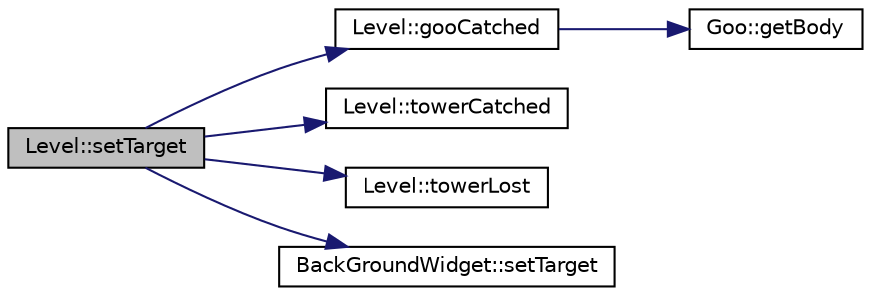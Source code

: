 digraph G
{
  edge [fontname="Helvetica",fontsize="10",labelfontname="Helvetica",labelfontsize="10"];
  node [fontname="Helvetica",fontsize="10",shape=record];
  rankdir="LR";
  Node1 [label="Level::setTarget",height=0.2,width=0.4,color="black", fillcolor="grey75", style="filled" fontcolor="black"];
  Node1 -> Node2 [color="midnightblue",fontsize="10",style="solid",fontname="Helvetica"];
  Node2 [label="Level::gooCatched",height=0.2,width=0.4,color="black", fillcolor="white", style="filled",URL="$d2/d9d/classLevel.html#a4bbaf5b65f2bbdea87fade07ba8fb3dc"];
  Node2 -> Node3 [color="midnightblue",fontsize="10",style="solid",fontname="Helvetica"];
  Node3 [label="Goo::getBody",height=0.2,width=0.4,color="black", fillcolor="white", style="filled",URL="$d5/d5d/classGoo.html#a314afea0927fa89c5d2c50bf8893ed0c"];
  Node1 -> Node4 [color="midnightblue",fontsize="10",style="solid",fontname="Helvetica"];
  Node4 [label="Level::towerCatched",height=0.2,width=0.4,color="black", fillcolor="white", style="filled",URL="$d2/d9d/classLevel.html#a18bebe9e1084154c499a018128aeab86"];
  Node1 -> Node5 [color="midnightblue",fontsize="10",style="solid",fontname="Helvetica"];
  Node5 [label="Level::towerLost",height=0.2,width=0.4,color="black", fillcolor="white", style="filled",URL="$d2/d9d/classLevel.html#ad16ebdadf3283001bd8bd1bf0ecc0d37"];
  Node1 -> Node6 [color="midnightblue",fontsize="10",style="solid",fontname="Helvetica"];
  Node6 [label="BackGroundWidget::setTarget",height=0.2,width=0.4,color="black", fillcolor="white", style="filled",URL="$d2/d7a/classBackGroundWidget.html#ab174e4b17e19341f66f28baf0afd3c8a"];
}
